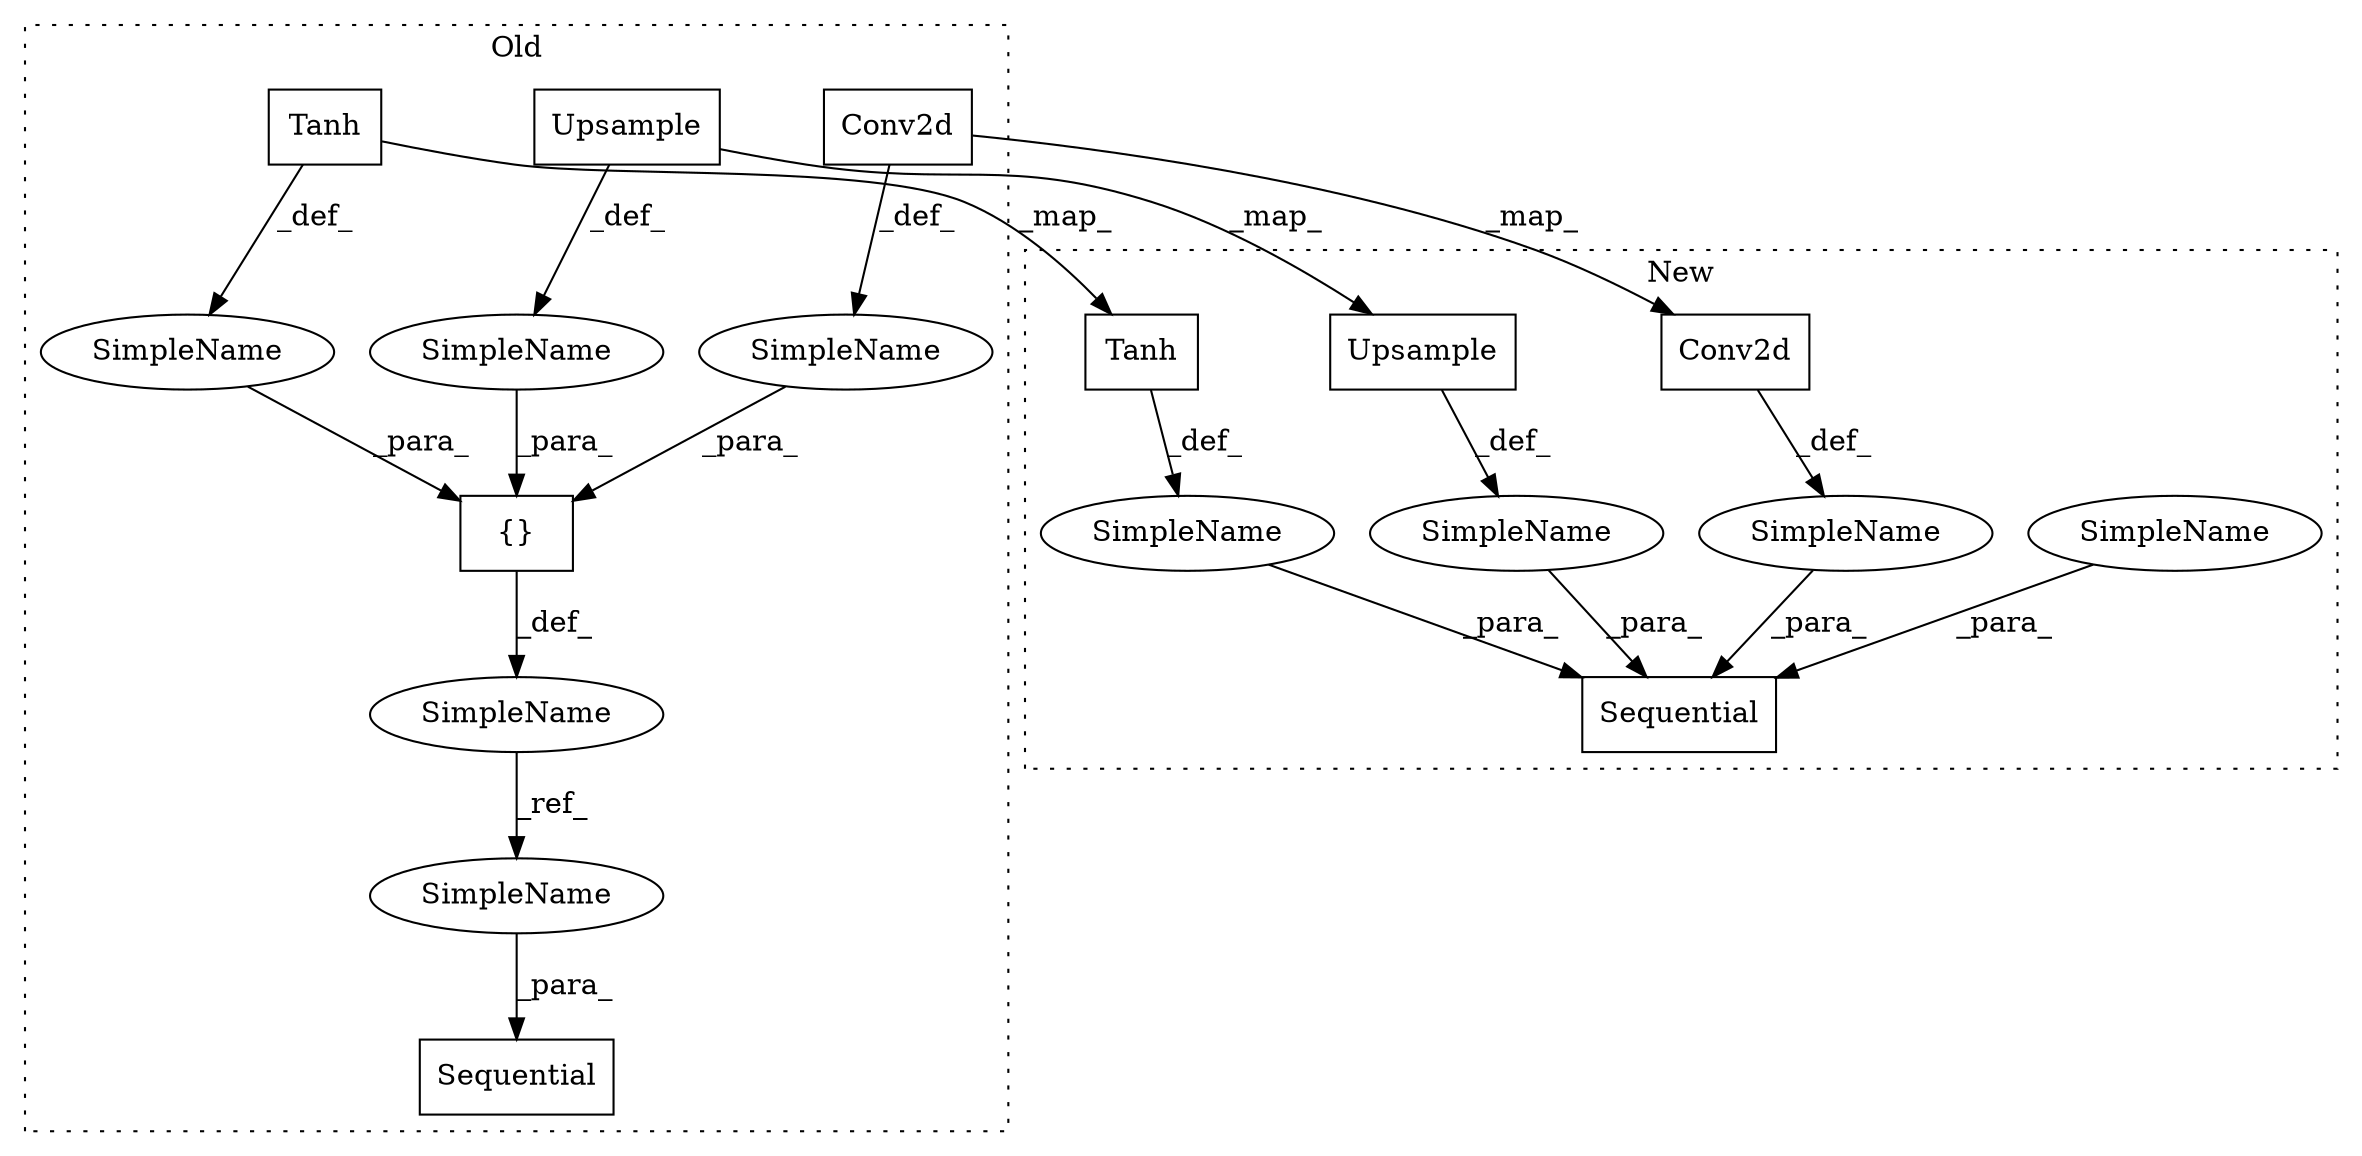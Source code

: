 digraph G {
subgraph cluster0 {
1 [label="Upsample" a="32" s="2147,2157" l="9,1" shape="box"];
3 [label="SimpleName" a="42" s="2117" l="10" shape="ellipse"];
4 [label="Sequential" a="32" s="2439,2460" l="11,1" shape="box"];
5 [label="Tanh" a="32" s="2406" l="6" shape="box"];
9 [label="{}" a="4" s="2137,2412" l="1,1" shape="box"];
12 [label="SimpleName" a="42" s="" l="" shape="ellipse"];
14 [label="SimpleName" a="42" s="" l="" shape="ellipse"];
15 [label="SimpleName" a="42" s="" l="" shape="ellipse"];
17 [label="Conv2d" a="32" s="2168,2188" l="7,1" shape="box"];
18 [label="SimpleName" a="42" s="2450" l="10" shape="ellipse"];
label = "Old";
style="dotted";
}
subgraph cluster1 {
2 [label="Upsample" a="32" s="2135,2145" l="9,1" shape="box"];
6 [label="Tanh" a="32" s="2394" l="6" shape="box"];
7 [label="SimpleName" a="42" s="" l="" shape="ellipse"];
8 [label="Sequential" a="32" s="2115,2400" l="11,1" shape="box"];
10 [label="SimpleName" a="42" s="" l="" shape="ellipse"];
11 [label="SimpleName" a="42" s="" l="" shape="ellipse"];
13 [label="SimpleName" a="42" s="" l="" shape="ellipse"];
16 [label="Conv2d" a="32" s="2156,2176" l="7,1" shape="box"];
label = "New";
style="dotted";
}
1 -> 14 [label="_def_"];
1 -> 2 [label="_map_"];
2 -> 10 [label="_def_"];
3 -> 18 [label="_ref_"];
5 -> 15 [label="_def_"];
5 -> 6 [label="_map_"];
6 -> 7 [label="_def_"];
7 -> 8 [label="_para_"];
9 -> 3 [label="_def_"];
10 -> 8 [label="_para_"];
11 -> 8 [label="_para_"];
12 -> 9 [label="_para_"];
13 -> 8 [label="_para_"];
14 -> 9 [label="_para_"];
15 -> 9 [label="_para_"];
16 -> 11 [label="_def_"];
17 -> 12 [label="_def_"];
17 -> 16 [label="_map_"];
18 -> 4 [label="_para_"];
}